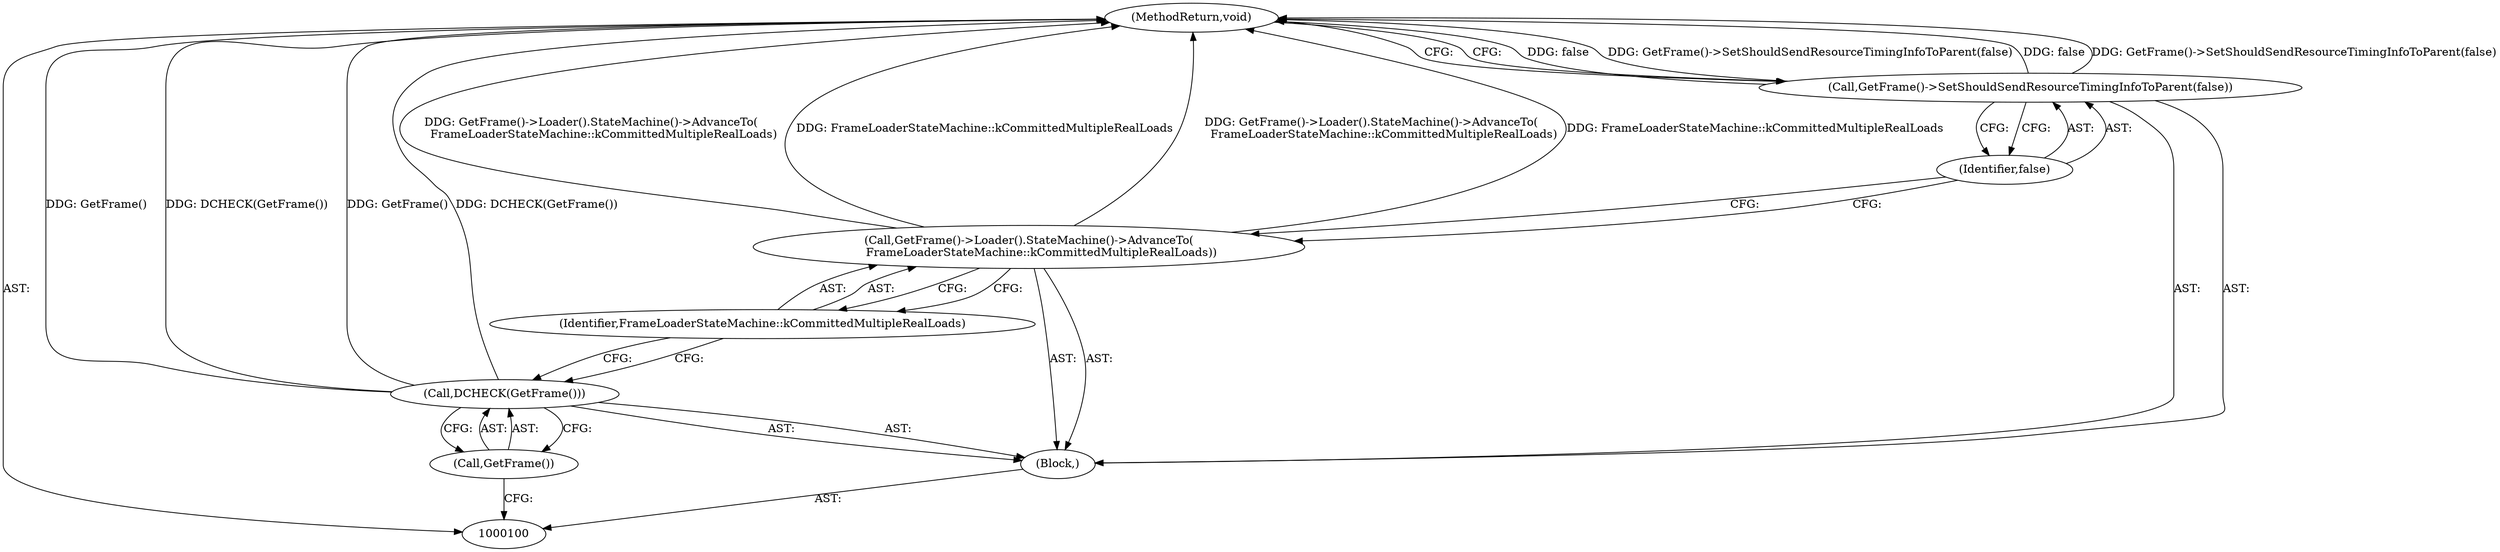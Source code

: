 digraph "0_Chrome_5fe74f831fddb92afa5ddfe46490bb49f083132b" {
"1000108" [label="(MethodReturn,void)"];
"1000101" [label="(Block,)"];
"1000103" [label="(Call,GetFrame())"];
"1000102" [label="(Call,DCHECK(GetFrame()))"];
"1000104" [label="(Call,GetFrame()->Loader().StateMachine()->AdvanceTo(\n       FrameLoaderStateMachine::kCommittedMultipleRealLoads))"];
"1000105" [label="(Identifier,FrameLoaderStateMachine::kCommittedMultipleRealLoads)"];
"1000106" [label="(Call,GetFrame()->SetShouldSendResourceTimingInfoToParent(false))"];
"1000107" [label="(Identifier,false)"];
"1000108" -> "1000100"  [label="AST: "];
"1000108" -> "1000106"  [label="CFG: "];
"1000106" -> "1000108"  [label="DDG: false"];
"1000106" -> "1000108"  [label="DDG: GetFrame()->SetShouldSendResourceTimingInfoToParent(false)"];
"1000104" -> "1000108"  [label="DDG: GetFrame()->Loader().StateMachine()->AdvanceTo(\n       FrameLoaderStateMachine::kCommittedMultipleRealLoads)"];
"1000104" -> "1000108"  [label="DDG: FrameLoaderStateMachine::kCommittedMultipleRealLoads"];
"1000102" -> "1000108"  [label="DDG: GetFrame()"];
"1000102" -> "1000108"  [label="DDG: DCHECK(GetFrame())"];
"1000101" -> "1000100"  [label="AST: "];
"1000102" -> "1000101"  [label="AST: "];
"1000104" -> "1000101"  [label="AST: "];
"1000106" -> "1000101"  [label="AST: "];
"1000103" -> "1000102"  [label="AST: "];
"1000103" -> "1000100"  [label="CFG: "];
"1000102" -> "1000103"  [label="CFG: "];
"1000102" -> "1000101"  [label="AST: "];
"1000102" -> "1000103"  [label="CFG: "];
"1000103" -> "1000102"  [label="AST: "];
"1000105" -> "1000102"  [label="CFG: "];
"1000102" -> "1000108"  [label="DDG: GetFrame()"];
"1000102" -> "1000108"  [label="DDG: DCHECK(GetFrame())"];
"1000104" -> "1000101"  [label="AST: "];
"1000104" -> "1000105"  [label="CFG: "];
"1000105" -> "1000104"  [label="AST: "];
"1000107" -> "1000104"  [label="CFG: "];
"1000104" -> "1000108"  [label="DDG: GetFrame()->Loader().StateMachine()->AdvanceTo(\n       FrameLoaderStateMachine::kCommittedMultipleRealLoads)"];
"1000104" -> "1000108"  [label="DDG: FrameLoaderStateMachine::kCommittedMultipleRealLoads"];
"1000105" -> "1000104"  [label="AST: "];
"1000105" -> "1000102"  [label="CFG: "];
"1000104" -> "1000105"  [label="CFG: "];
"1000106" -> "1000101"  [label="AST: "];
"1000106" -> "1000107"  [label="CFG: "];
"1000107" -> "1000106"  [label="AST: "];
"1000108" -> "1000106"  [label="CFG: "];
"1000106" -> "1000108"  [label="DDG: false"];
"1000106" -> "1000108"  [label="DDG: GetFrame()->SetShouldSendResourceTimingInfoToParent(false)"];
"1000107" -> "1000106"  [label="AST: "];
"1000107" -> "1000104"  [label="CFG: "];
"1000106" -> "1000107"  [label="CFG: "];
}
